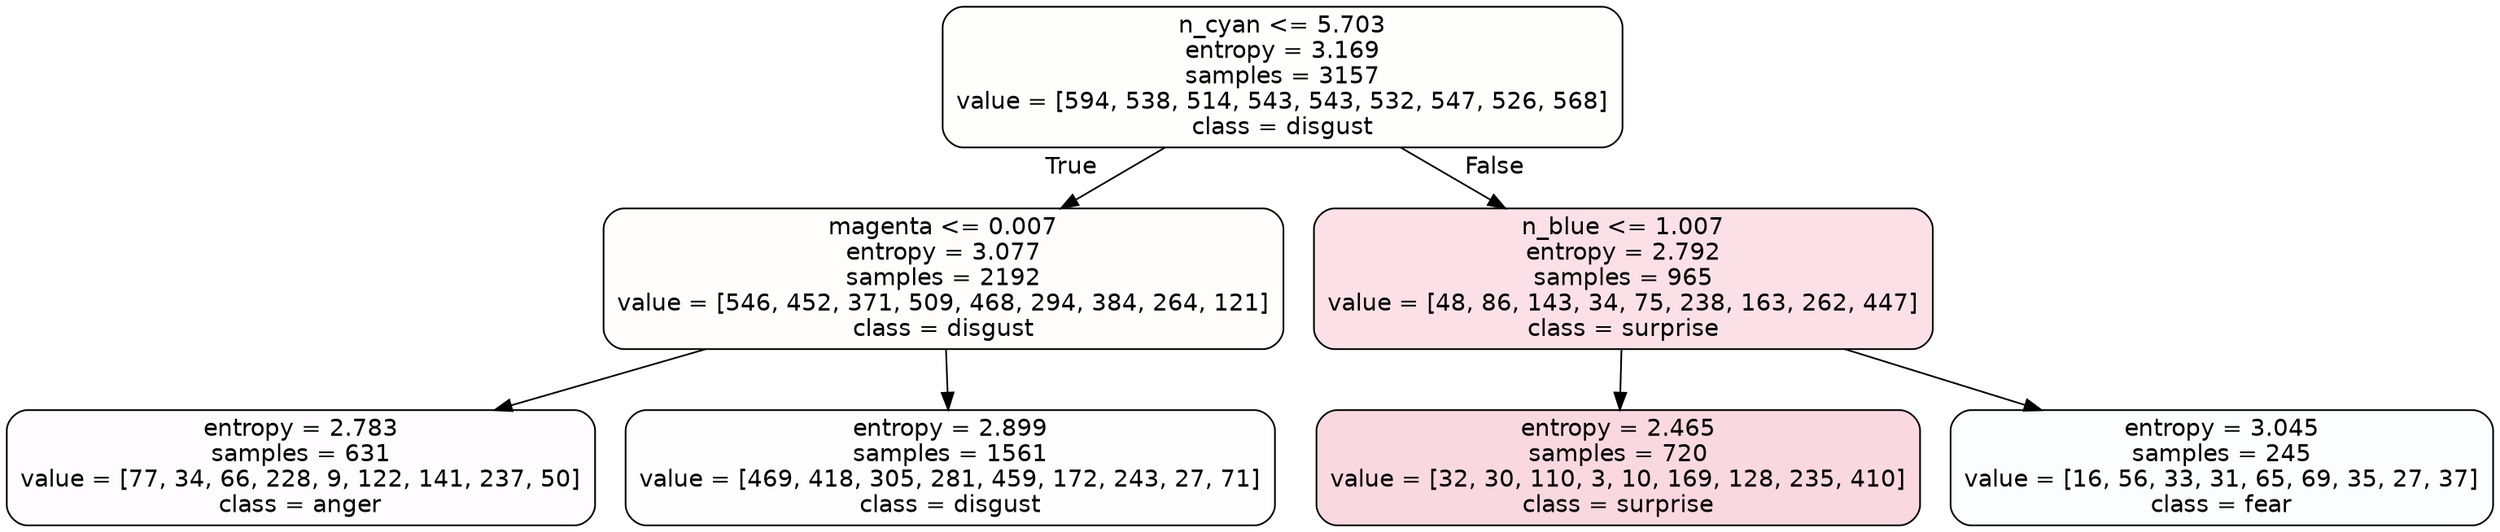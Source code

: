 digraph Tree {
node [shape=box, style="filled, rounded", color="black", fontname=helvetica] ;
edge [fontname=helvetica] ;
0 [label="n_cyan <= 5.703\nentropy = 3.169\nsamples = 3157\nvalue = [594, 538, 514, 543, 543, 532, 547, 526, 568]\nclass = disgust", fillcolor="#e5813902"] ;
1 [label="magenta <= 0.007\nentropy = 3.077\nsamples = 2192\nvalue = [546, 452, 371, 509, 468, 294, 384, 264, 121]\nclass = disgust", fillcolor="#e5813903"] ;
0 -> 1 [labeldistance=2.5, labelangle=45, headlabel="True"] ;
2 [label="entropy = 2.783\nsamples = 631\nvalue = [77, 34, 66, 228, 9, 122, 141, 237, 50]\nclass = anger", fillcolor="#e539d703"] ;
1 -> 2 ;
3 [label="entropy = 2.899\nsamples = 1561\nvalue = [469, 418, 305, 281, 459, 172, 243, 27, 71]\nclass = disgust", fillcolor="#e5813901"] ;
1 -> 3 ;
4 [label="n_blue <= 1.007\nentropy = 2.792\nsamples = 965\nvalue = [48, 86, 143, 34, 75, 238, 163, 262, 447]\nclass = surprise", fillcolor="#e5396426"] ;
0 -> 4 [labeldistance=2.5, labelangle=-45, headlabel="False"] ;
5 [label="entropy = 2.465\nsamples = 720\nvalue = [32, 30, 110, 3, 10, 169, 128, 235, 410]\nclass = surprise", fillcolor="#e5396432"] ;
4 -> 5 ;
6 [label="entropy = 3.045\nsamples = 245\nvalue = [16, 56, 33, 31, 65, 69, 35, 27, 37]\nclass = fear", fillcolor="#3964e503"] ;
4 -> 6 ;
}